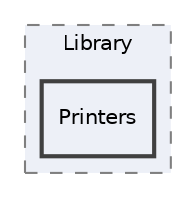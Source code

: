 digraph "/mnt/c/Users/Bastet/Projects/WinProgramacion2/pii_2022_2_equipo_21/src/Library/Printers"
{
 // INTERACTIVE_SVG=YES
 // LATEX_PDF_SIZE
  edge [fontname="Helvetica",fontsize="10",labelfontname="Helvetica",labelfontsize="10"];
  node [fontname="Helvetica",fontsize="10",shape=record];
  compound=true
  subgraph clusterdir_f741251061e5c7c7ed48ab45c3348f11 {
    graph [ bgcolor="#edf0f7", pencolor="grey50", style="filled,dashed,", label="Library", fontname="Helvetica", fontsize="10", URL="dir_f741251061e5c7c7ed48ab45c3348f11.html"]
  dir_904be79bcfaa9d003cfb0105c4e992c0 [shape=box, label="Printers", style="filled,bold,", fillcolor="#edf0f7", color="grey25", URL="dir_904be79bcfaa9d003cfb0105c4e992c0.html"];
  }
}
